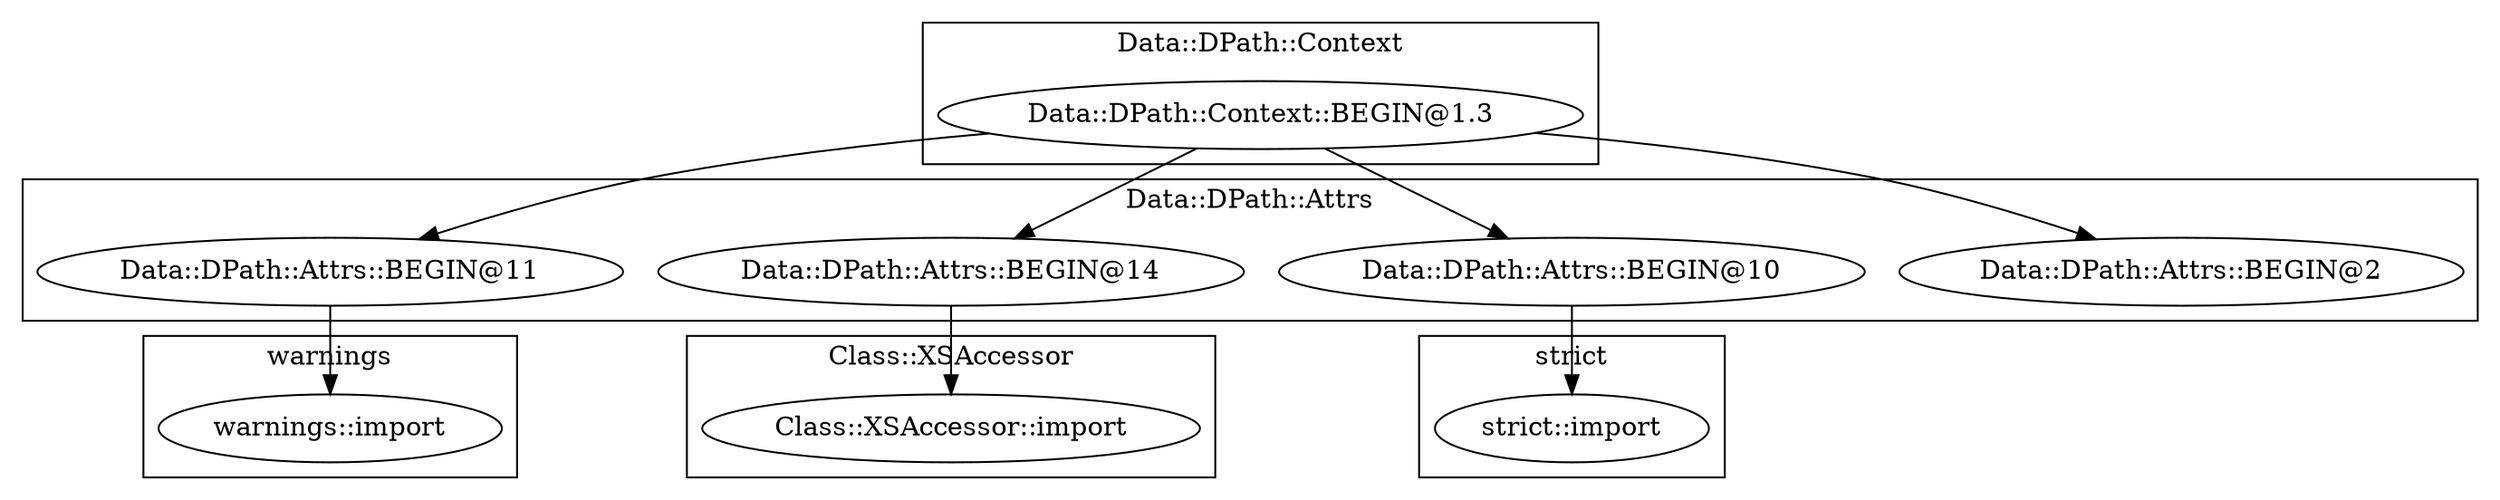 digraph {
graph [overlap=false]
subgraph cluster_Data_DPath_Context {
	label="Data::DPath::Context";
	"Data::DPath::Context::BEGIN@1.3";
}
subgraph cluster_warnings {
	label="warnings";
	"warnings::import";
}
subgraph cluster_strict {
	label="strict";
	"strict::import";
}
subgraph cluster_Data_DPath_Attrs {
	label="Data::DPath::Attrs";
	"Data::DPath::Attrs::BEGIN@2";
	"Data::DPath::Attrs::BEGIN@11";
	"Data::DPath::Attrs::BEGIN@14";
	"Data::DPath::Attrs::BEGIN@10";
}
subgraph cluster_Class_XSAccessor {
	label="Class::XSAccessor";
	"Class::XSAccessor::import";
}
"Data::DPath::Context::BEGIN@1.3" -> "Data::DPath::Attrs::BEGIN@11";
"Data::DPath::Context::BEGIN@1.3" -> "Data::DPath::Attrs::BEGIN@14";
"Data::DPath::Context::BEGIN@1.3" -> "Data::DPath::Attrs::BEGIN@10";
"Data::DPath::Attrs::BEGIN@11" -> "warnings::import";
"Data::DPath::Context::BEGIN@1.3" -> "Data::DPath::Attrs::BEGIN@2";
"Data::DPath::Attrs::BEGIN@14" -> "Class::XSAccessor::import";
"Data::DPath::Attrs::BEGIN@10" -> "strict::import";
}
